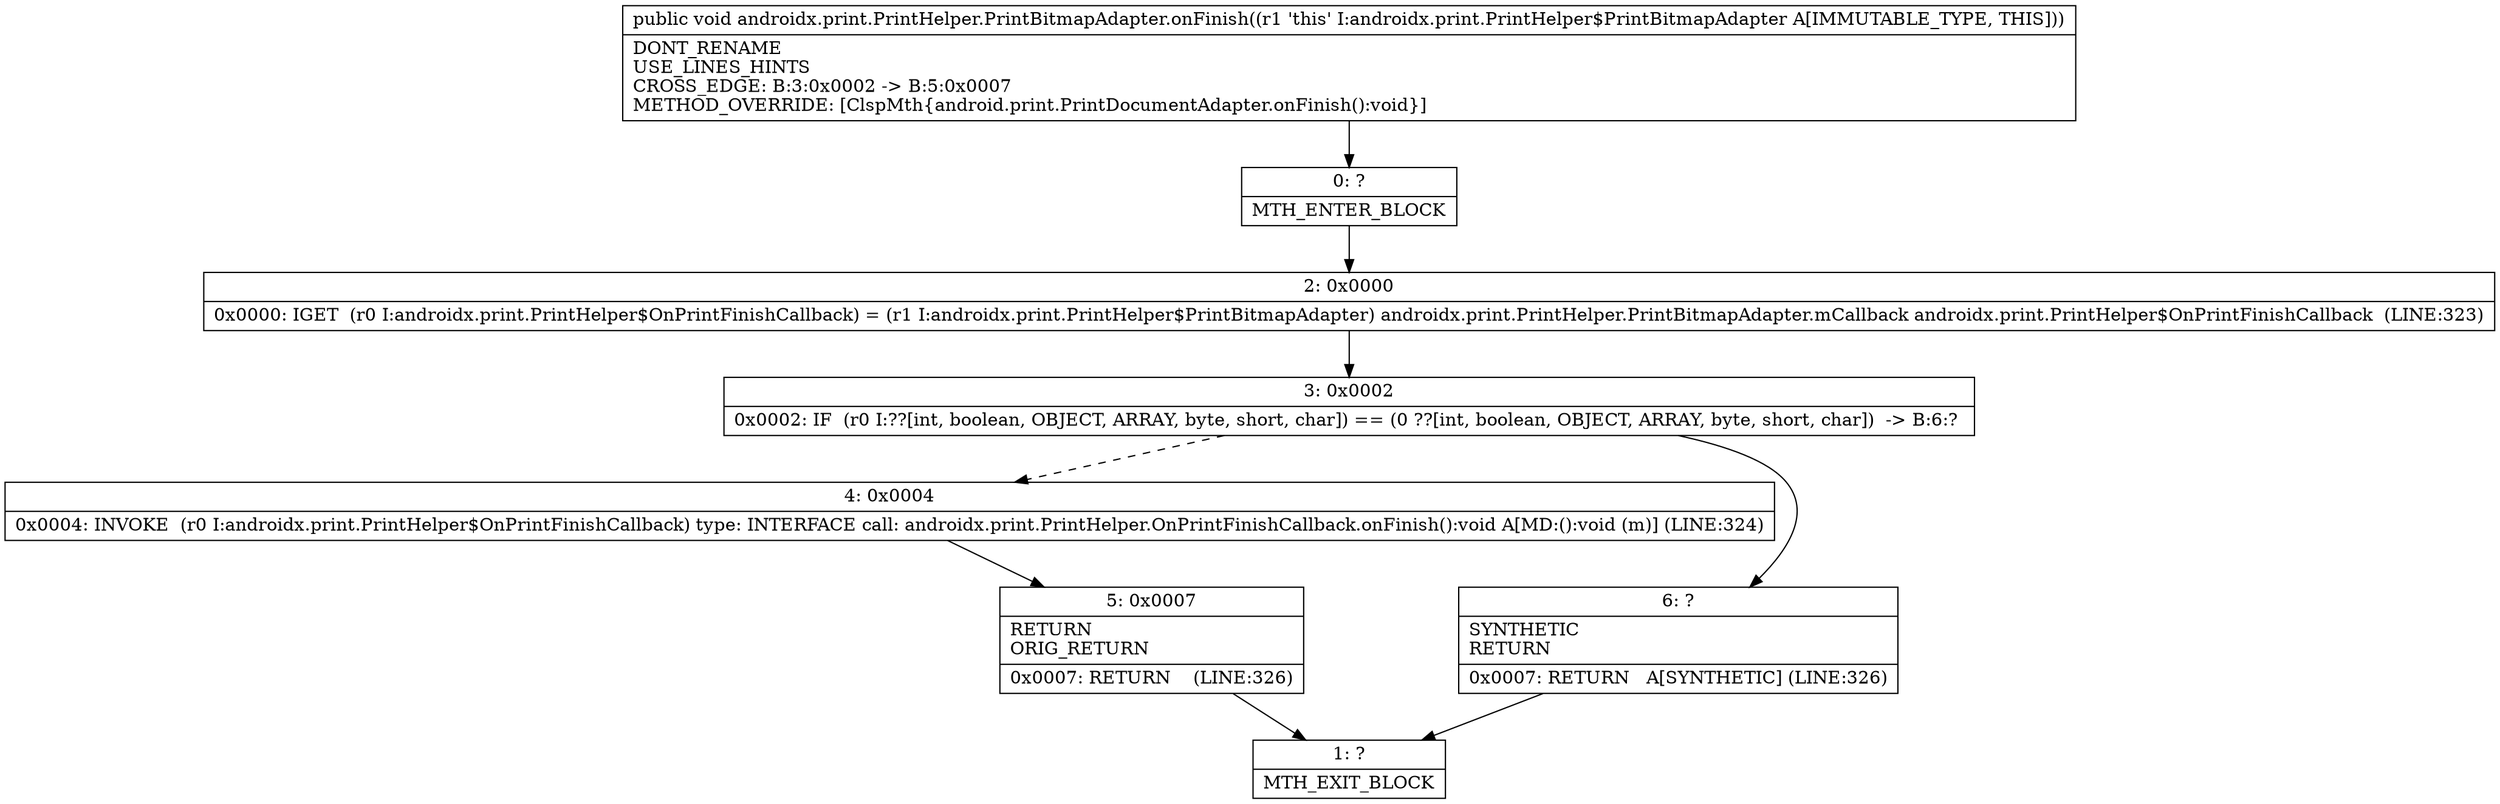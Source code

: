 digraph "CFG forandroidx.print.PrintHelper.PrintBitmapAdapter.onFinish()V" {
Node_0 [shape=record,label="{0\:\ ?|MTH_ENTER_BLOCK\l}"];
Node_2 [shape=record,label="{2\:\ 0x0000|0x0000: IGET  (r0 I:androidx.print.PrintHelper$OnPrintFinishCallback) = (r1 I:androidx.print.PrintHelper$PrintBitmapAdapter) androidx.print.PrintHelper.PrintBitmapAdapter.mCallback androidx.print.PrintHelper$OnPrintFinishCallback  (LINE:323)\l}"];
Node_3 [shape=record,label="{3\:\ 0x0002|0x0002: IF  (r0 I:??[int, boolean, OBJECT, ARRAY, byte, short, char]) == (0 ??[int, boolean, OBJECT, ARRAY, byte, short, char])  \-\> B:6:? \l}"];
Node_4 [shape=record,label="{4\:\ 0x0004|0x0004: INVOKE  (r0 I:androidx.print.PrintHelper$OnPrintFinishCallback) type: INTERFACE call: androidx.print.PrintHelper.OnPrintFinishCallback.onFinish():void A[MD:():void (m)] (LINE:324)\l}"];
Node_5 [shape=record,label="{5\:\ 0x0007|RETURN\lORIG_RETURN\l|0x0007: RETURN    (LINE:326)\l}"];
Node_1 [shape=record,label="{1\:\ ?|MTH_EXIT_BLOCK\l}"];
Node_6 [shape=record,label="{6\:\ ?|SYNTHETIC\lRETURN\l|0x0007: RETURN   A[SYNTHETIC] (LINE:326)\l}"];
MethodNode[shape=record,label="{public void androidx.print.PrintHelper.PrintBitmapAdapter.onFinish((r1 'this' I:androidx.print.PrintHelper$PrintBitmapAdapter A[IMMUTABLE_TYPE, THIS]))  | DONT_RENAME\lUSE_LINES_HINTS\lCROSS_EDGE: B:3:0x0002 \-\> B:5:0x0007\lMETHOD_OVERRIDE: [ClspMth\{android.print.PrintDocumentAdapter.onFinish():void\}]\l}"];
MethodNode -> Node_0;Node_0 -> Node_2;
Node_2 -> Node_3;
Node_3 -> Node_4[style=dashed];
Node_3 -> Node_6;
Node_4 -> Node_5;
Node_5 -> Node_1;
Node_6 -> Node_1;
}

